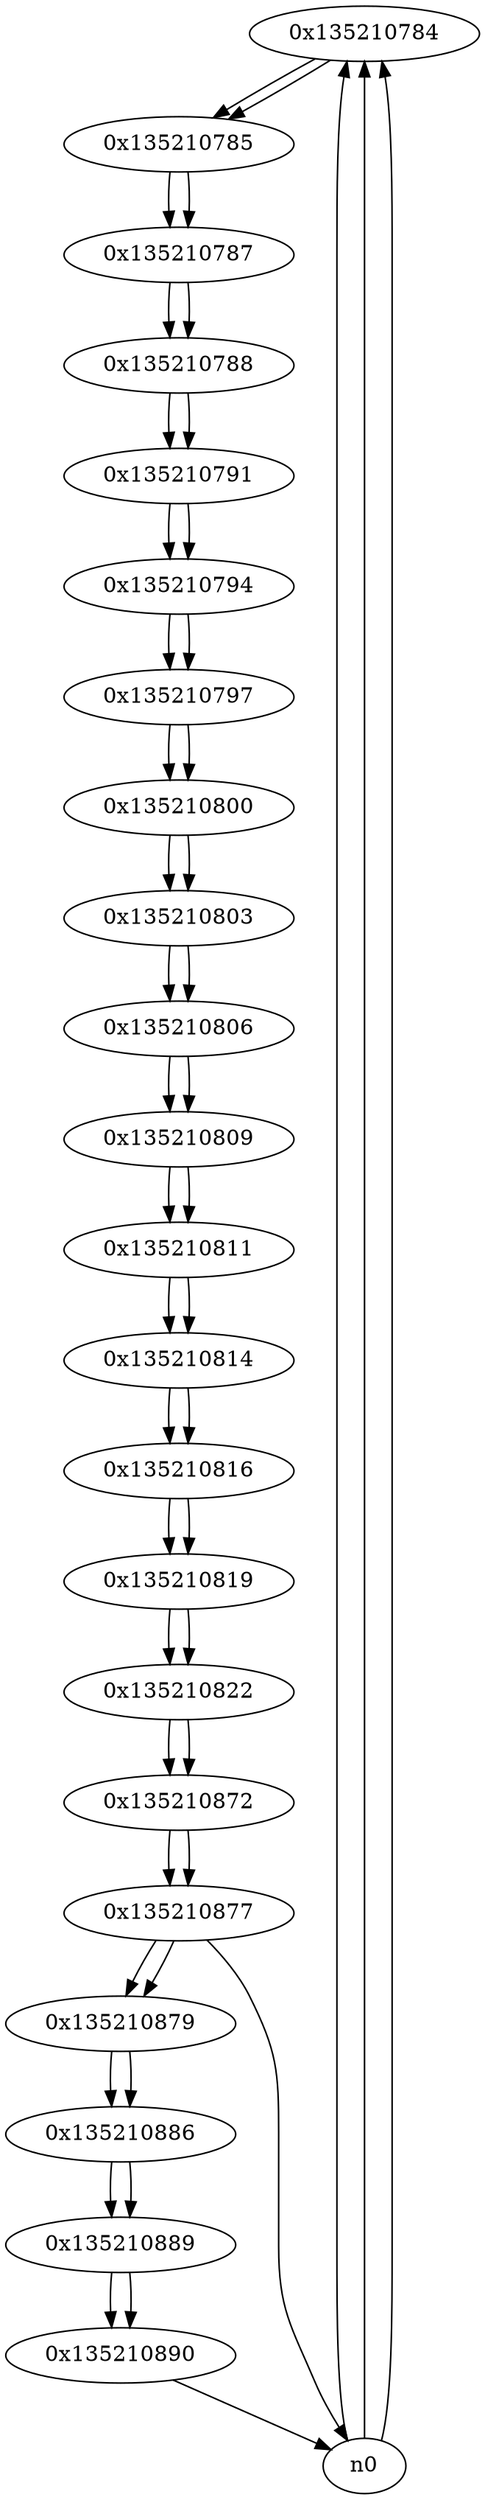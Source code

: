 digraph G{
/* nodes */
  n1 [label="0x135210784"]
  n2 [label="0x135210785"]
  n3 [label="0x135210787"]
  n4 [label="0x135210788"]
  n5 [label="0x135210791"]
  n6 [label="0x135210794"]
  n7 [label="0x135210797"]
  n8 [label="0x135210800"]
  n9 [label="0x135210803"]
  n10 [label="0x135210806"]
  n11 [label="0x135210809"]
  n12 [label="0x135210811"]
  n13 [label="0x135210814"]
  n14 [label="0x135210816"]
  n15 [label="0x135210819"]
  n16 [label="0x135210822"]
  n17 [label="0x135210872"]
  n18 [label="0x135210877"]
  n19 [label="0x135210879"]
  n20 [label="0x135210886"]
  n21 [label="0x135210889"]
  n22 [label="0x135210890"]
/* edges */
n1 -> n2;
n0 -> n1;
n0 -> n1;
n0 -> n1;
n2 -> n3;
n1 -> n2;
n3 -> n4;
n2 -> n3;
n4 -> n5;
n3 -> n4;
n5 -> n6;
n4 -> n5;
n6 -> n7;
n5 -> n6;
n7 -> n8;
n6 -> n7;
n8 -> n9;
n7 -> n8;
n9 -> n10;
n8 -> n9;
n10 -> n11;
n9 -> n10;
n11 -> n12;
n10 -> n11;
n12 -> n13;
n11 -> n12;
n13 -> n14;
n12 -> n13;
n14 -> n15;
n13 -> n14;
n15 -> n16;
n14 -> n15;
n16 -> n17;
n15 -> n16;
n17 -> n18;
n16 -> n17;
n18 -> n19;
n18 -> n0;
n17 -> n18;
n19 -> n20;
n18 -> n19;
n20 -> n21;
n19 -> n20;
n21 -> n22;
n20 -> n21;
n22 -> n0;
n21 -> n22;
}
